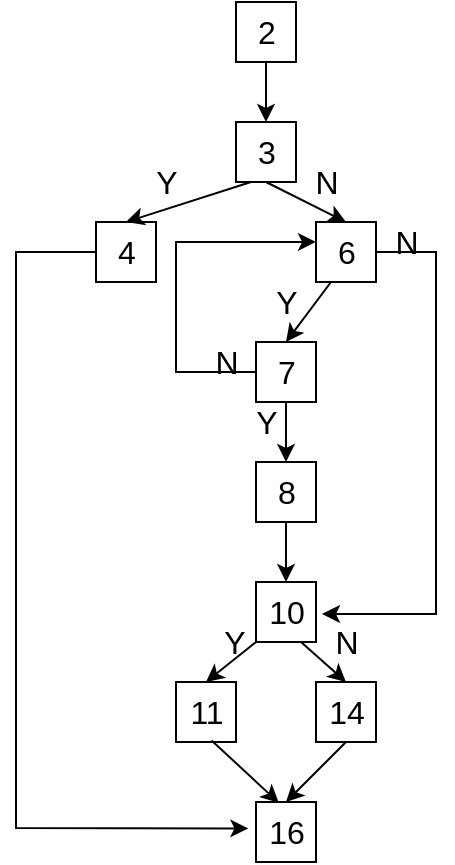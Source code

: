 <mxfile version="16.5.1" type="device"><diagram id="jghE35xMRqUKXLwJwTS_" name="第 1 页"><mxGraphModel dx="961" dy="689" grid="1" gridSize="10" guides="1" tooltips="1" connect="1" arrows="1" fold="1" page="1" pageScale="1" pageWidth="827" pageHeight="1169" math="0" shadow="0"><root><mxCell id="0"/><mxCell id="1" parent="0"/><mxCell id="40jFHQk9OV0PLnxXPg5W-1" value="" style="group" vertex="1" connectable="0" parent="1"><mxGeometry x="400" y="130" width="30" height="30" as="geometry"/></mxCell><mxCell id="40jFHQk9OV0PLnxXPg5W-2" value="" style="whiteSpace=wrap;html=1;aspect=fixed;" vertex="1" parent="40jFHQk9OV0PLnxXPg5W-1"><mxGeometry width="30" height="30" as="geometry"/></mxCell><mxCell id="40jFHQk9OV0PLnxXPg5W-3" value="&lt;font style=&quot;font-size: 16px&quot;&gt;2&lt;/font&gt;" style="text;html=1;align=center;verticalAlign=middle;resizable=0;points=[];autosize=1;" vertex="1" parent="40jFHQk9OV0PLnxXPg5W-1"><mxGeometry x="5" y="5" width="20" height="20" as="geometry"/></mxCell><mxCell id="40jFHQk9OV0PLnxXPg5W-4" value="" style="group" vertex="1" connectable="0" parent="1"><mxGeometry x="400" y="190" width="30" height="30" as="geometry"/></mxCell><mxCell id="40jFHQk9OV0PLnxXPg5W-5" value="" style="whiteSpace=wrap;html=1;aspect=fixed;" vertex="1" parent="40jFHQk9OV0PLnxXPg5W-4"><mxGeometry width="30" height="30" as="geometry"/></mxCell><mxCell id="40jFHQk9OV0PLnxXPg5W-6" value="&lt;font style=&quot;font-size: 16px&quot;&gt;3&lt;/font&gt;" style="text;html=1;align=center;verticalAlign=middle;resizable=0;points=[];autosize=1;" vertex="1" parent="40jFHQk9OV0PLnxXPg5W-4"><mxGeometry x="5" y="5" width="20" height="20" as="geometry"/></mxCell><mxCell id="40jFHQk9OV0PLnxXPg5W-7" style="edgeStyle=orthogonalEdgeStyle;rounded=0;orthogonalLoop=1;jettySize=auto;html=1;exitX=0.5;exitY=1;exitDx=0;exitDy=0;entryX=0.5;entryY=0;entryDx=0;entryDy=0;" edge="1" parent="1" source="40jFHQk9OV0PLnxXPg5W-2" target="40jFHQk9OV0PLnxXPg5W-5"><mxGeometry relative="1" as="geometry"/></mxCell><mxCell id="40jFHQk9OV0PLnxXPg5W-8" value="" style="group" vertex="1" connectable="0" parent="1"><mxGeometry x="330" y="240" width="30" height="30" as="geometry"/></mxCell><mxCell id="40jFHQk9OV0PLnxXPg5W-9" value="" style="whiteSpace=wrap;html=1;aspect=fixed;" vertex="1" parent="40jFHQk9OV0PLnxXPg5W-8"><mxGeometry width="30" height="30" as="geometry"/></mxCell><mxCell id="40jFHQk9OV0PLnxXPg5W-10" value="&lt;font style=&quot;font-size: 16px&quot;&gt;4&lt;/font&gt;" style="text;html=1;align=center;verticalAlign=middle;resizable=0;points=[];autosize=1;" vertex="1" parent="40jFHQk9OV0PLnxXPg5W-8"><mxGeometry x="5" y="5" width="20" height="20" as="geometry"/></mxCell><mxCell id="40jFHQk9OV0PLnxXPg5W-11" value="" style="group" vertex="1" connectable="0" parent="1"><mxGeometry x="440" y="240" width="30" height="30" as="geometry"/></mxCell><mxCell id="40jFHQk9OV0PLnxXPg5W-12" value="" style="whiteSpace=wrap;html=1;aspect=fixed;" vertex="1" parent="40jFHQk9OV0PLnxXPg5W-11"><mxGeometry width="30" height="30" as="geometry"/></mxCell><mxCell id="40jFHQk9OV0PLnxXPg5W-13" value="&lt;font style=&quot;font-size: 16px&quot;&gt;6&lt;/font&gt;" style="text;html=1;align=center;verticalAlign=middle;resizable=0;points=[];autosize=1;" vertex="1" parent="40jFHQk9OV0PLnxXPg5W-11"><mxGeometry x="5" y="5" width="20" height="20" as="geometry"/></mxCell><mxCell id="40jFHQk9OV0PLnxXPg5W-14" value="" style="endArrow=classic;html=1;rounded=0;exitX=0.25;exitY=1;exitDx=0;exitDy=0;entryX=0.5;entryY=0;entryDx=0;entryDy=0;" edge="1" parent="1" source="40jFHQk9OV0PLnxXPg5W-5" target="40jFHQk9OV0PLnxXPg5W-9"><mxGeometry width="50" height="50" relative="1" as="geometry"><mxPoint x="390" y="380" as="sourcePoint"/><mxPoint x="440" y="330" as="targetPoint"/></mxGeometry></mxCell><mxCell id="40jFHQk9OV0PLnxXPg5W-15" value="&lt;font style=&quot;font-size: 16px&quot;&gt;Y&lt;/font&gt;" style="text;html=1;align=center;verticalAlign=middle;resizable=0;points=[];autosize=1;strokeColor=none;fillColor=none;" vertex="1" parent="1"><mxGeometry x="350" y="210" width="30" height="20" as="geometry"/></mxCell><mxCell id="40jFHQk9OV0PLnxXPg5W-16" value="&lt;font style=&quot;font-size: 16px&quot;&gt;N&lt;/font&gt;" style="text;html=1;align=center;verticalAlign=middle;resizable=0;points=[];autosize=1;strokeColor=none;fillColor=none;" vertex="1" parent="1"><mxGeometry x="430" y="210" width="30" height="20" as="geometry"/></mxCell><mxCell id="40jFHQk9OV0PLnxXPg5W-18" value="" style="endArrow=classic;html=1;rounded=0;fontSize=16;exitX=0.5;exitY=1;exitDx=0;exitDy=0;entryX=0.5;entryY=0;entryDx=0;entryDy=0;" edge="1" parent="1" source="40jFHQk9OV0PLnxXPg5W-5" target="40jFHQk9OV0PLnxXPg5W-12"><mxGeometry width="50" height="50" relative="1" as="geometry"><mxPoint x="390" y="380" as="sourcePoint"/><mxPoint x="440" y="330" as="targetPoint"/></mxGeometry></mxCell><mxCell id="40jFHQk9OV0PLnxXPg5W-19" value="" style="group" vertex="1" connectable="0" parent="1"><mxGeometry x="410" y="300" width="30" height="30" as="geometry"/></mxCell><mxCell id="40jFHQk9OV0PLnxXPg5W-20" value="" style="whiteSpace=wrap;html=1;aspect=fixed;" vertex="1" parent="40jFHQk9OV0PLnxXPg5W-19"><mxGeometry width="30" height="30" as="geometry"/></mxCell><mxCell id="40jFHQk9OV0PLnxXPg5W-21" value="&lt;font style=&quot;font-size: 16px&quot;&gt;7&lt;/font&gt;" style="text;html=1;align=center;verticalAlign=middle;resizable=0;points=[];autosize=1;" vertex="1" parent="40jFHQk9OV0PLnxXPg5W-19"><mxGeometry x="5" y="5" width="20" height="20" as="geometry"/></mxCell><mxCell id="40jFHQk9OV0PLnxXPg5W-22" value="" style="group" vertex="1" connectable="0" parent="1"><mxGeometry x="410" y="360" width="30" height="30" as="geometry"/></mxCell><mxCell id="40jFHQk9OV0PLnxXPg5W-23" value="" style="whiteSpace=wrap;html=1;aspect=fixed;" vertex="1" parent="40jFHQk9OV0PLnxXPg5W-22"><mxGeometry width="30" height="30" as="geometry"/></mxCell><mxCell id="40jFHQk9OV0PLnxXPg5W-24" value="&lt;font style=&quot;font-size: 16px&quot;&gt;8&lt;/font&gt;" style="text;html=1;align=center;verticalAlign=middle;resizable=0;points=[];autosize=1;" vertex="1" parent="40jFHQk9OV0PLnxXPg5W-22"><mxGeometry x="5" y="5" width="20" height="20" as="geometry"/></mxCell><mxCell id="40jFHQk9OV0PLnxXPg5W-25" style="edgeStyle=orthogonalEdgeStyle;rounded=0;orthogonalLoop=1;jettySize=auto;html=1;exitX=0.5;exitY=1;exitDx=0;exitDy=0;entryX=0.5;entryY=0;entryDx=0;entryDy=0;fontSize=16;" edge="1" parent="1" source="40jFHQk9OV0PLnxXPg5W-20" target="40jFHQk9OV0PLnxXPg5W-23"><mxGeometry relative="1" as="geometry"/></mxCell><mxCell id="40jFHQk9OV0PLnxXPg5W-26" value="&lt;font style=&quot;font-size: 16px&quot;&gt;Y&lt;/font&gt;" style="text;html=1;align=center;verticalAlign=middle;resizable=0;points=[];autosize=1;strokeColor=none;fillColor=none;" vertex="1" parent="1"><mxGeometry x="410" y="270" width="30" height="20" as="geometry"/></mxCell><mxCell id="40jFHQk9OV0PLnxXPg5W-28" value="" style="endArrow=classic;html=1;rounded=0;exitX=0.25;exitY=1;exitDx=0;exitDy=0;entryX=0.5;entryY=0;entryDx=0;entryDy=0;" edge="1" parent="1" source="40jFHQk9OV0PLnxXPg5W-12" target="40jFHQk9OV0PLnxXPg5W-20"><mxGeometry width="50" height="50" relative="1" as="geometry"><mxPoint x="492.5" y="320" as="sourcePoint"/><mxPoint x="430" y="340" as="targetPoint"/></mxGeometry></mxCell><mxCell id="40jFHQk9OV0PLnxXPg5W-29" value="&lt;font style=&quot;font-size: 16px&quot;&gt;Y&lt;/font&gt;" style="text;html=1;align=center;verticalAlign=middle;resizable=0;points=[];autosize=1;strokeColor=none;fillColor=none;" vertex="1" parent="1"><mxGeometry x="400" y="330" width="30" height="20" as="geometry"/></mxCell><mxCell id="40jFHQk9OV0PLnxXPg5W-30" value="" style="endArrow=classic;html=1;rounded=0;fontSize=16;exitX=0;exitY=0.5;exitDx=0;exitDy=0;entryX=0;entryY=0.333;entryDx=0;entryDy=0;entryPerimeter=0;" edge="1" parent="1" source="40jFHQk9OV0PLnxXPg5W-20" target="40jFHQk9OV0PLnxXPg5W-12"><mxGeometry width="50" height="50" relative="1" as="geometry"><mxPoint x="390" y="380" as="sourcePoint"/><mxPoint x="430" y="250" as="targetPoint"/><Array as="points"><mxPoint x="370" y="315"/><mxPoint x="370" y="250"/></Array></mxGeometry></mxCell><mxCell id="40jFHQk9OV0PLnxXPg5W-31" value="&lt;font style=&quot;font-size: 16px&quot;&gt;N&lt;/font&gt;" style="text;html=1;align=center;verticalAlign=middle;resizable=0;points=[];autosize=1;strokeColor=none;fillColor=none;" vertex="1" parent="1"><mxGeometry x="380" y="300" width="30" height="20" as="geometry"/></mxCell><mxCell id="40jFHQk9OV0PLnxXPg5W-32" value="" style="group" vertex="1" connectable="0" parent="1"><mxGeometry x="410" y="420" width="30" height="30" as="geometry"/></mxCell><mxCell id="40jFHQk9OV0PLnxXPg5W-33" value="" style="whiteSpace=wrap;html=1;aspect=fixed;" vertex="1" parent="40jFHQk9OV0PLnxXPg5W-32"><mxGeometry width="30" height="30" as="geometry"/></mxCell><mxCell id="40jFHQk9OV0PLnxXPg5W-34" value="&lt;font style=&quot;font-size: 16px&quot;&gt;10&lt;/font&gt;" style="text;html=1;align=center;verticalAlign=middle;resizable=0;points=[];autosize=1;" vertex="1" parent="40jFHQk9OV0PLnxXPg5W-32"><mxGeometry y="5" width="30" height="20" as="geometry"/></mxCell><mxCell id="40jFHQk9OV0PLnxXPg5W-35" style="edgeStyle=orthogonalEdgeStyle;rounded=0;orthogonalLoop=1;jettySize=auto;html=1;exitX=0.5;exitY=1;exitDx=0;exitDy=0;entryX=0.5;entryY=0;entryDx=0;entryDy=0;fontSize=16;" edge="1" parent="1" source="40jFHQk9OV0PLnxXPg5W-23" target="40jFHQk9OV0PLnxXPg5W-33"><mxGeometry relative="1" as="geometry"/></mxCell><mxCell id="40jFHQk9OV0PLnxXPg5W-36" value="" style="endArrow=classic;html=1;rounded=0;fontSize=16;exitX=1;exitY=0.5;exitDx=0;exitDy=0;entryX=1.1;entryY=0.55;entryDx=0;entryDy=0;entryPerimeter=0;" edge="1" parent="1" source="40jFHQk9OV0PLnxXPg5W-12" target="40jFHQk9OV0PLnxXPg5W-34"><mxGeometry width="50" height="50" relative="1" as="geometry"><mxPoint x="390" y="380" as="sourcePoint"/><mxPoint x="500" y="460" as="targetPoint"/><Array as="points"><mxPoint x="500" y="255"/><mxPoint x="500" y="436"/></Array></mxGeometry></mxCell><mxCell id="40jFHQk9OV0PLnxXPg5W-37" value="&lt;font style=&quot;font-size: 16px&quot;&gt;N&lt;/font&gt;" style="text;html=1;align=center;verticalAlign=middle;resizable=0;points=[];autosize=1;strokeColor=none;fillColor=none;" vertex="1" parent="1"><mxGeometry x="470" y="240" width="30" height="20" as="geometry"/></mxCell><mxCell id="40jFHQk9OV0PLnxXPg5W-38" value="" style="group" vertex="1" connectable="0" parent="1"><mxGeometry x="370" y="470" width="30" height="30" as="geometry"/></mxCell><mxCell id="40jFHQk9OV0PLnxXPg5W-39" value="" style="whiteSpace=wrap;html=1;aspect=fixed;" vertex="1" parent="40jFHQk9OV0PLnxXPg5W-38"><mxGeometry width="30" height="30" as="geometry"/></mxCell><mxCell id="40jFHQk9OV0PLnxXPg5W-40" value="&lt;font style=&quot;font-size: 16px&quot;&gt;11&lt;/font&gt;" style="text;html=1;align=center;verticalAlign=middle;resizable=0;points=[];autosize=1;" vertex="1" parent="40jFHQk9OV0PLnxXPg5W-38"><mxGeometry y="5" width="30" height="20" as="geometry"/></mxCell><mxCell id="40jFHQk9OV0PLnxXPg5W-41" value="" style="group" vertex="1" connectable="0" parent="1"><mxGeometry x="440" y="470" width="30" height="30" as="geometry"/></mxCell><mxCell id="40jFHQk9OV0PLnxXPg5W-42" value="" style="whiteSpace=wrap;html=1;aspect=fixed;" vertex="1" parent="40jFHQk9OV0PLnxXPg5W-41"><mxGeometry width="30" height="30" as="geometry"/></mxCell><mxCell id="40jFHQk9OV0PLnxXPg5W-43" value="&lt;font style=&quot;font-size: 16px&quot;&gt;14&lt;/font&gt;" style="text;html=1;align=center;verticalAlign=middle;resizable=0;points=[];autosize=1;" vertex="1" parent="40jFHQk9OV0PLnxXPg5W-41"><mxGeometry y="5" width="30" height="20" as="geometry"/></mxCell><mxCell id="40jFHQk9OV0PLnxXPg5W-45" value="" style="endArrow=classic;html=1;rounded=0;fontSize=16;exitX=0;exitY=1;exitDx=0;exitDy=0;entryX=0.5;entryY=0;entryDx=0;entryDy=0;" edge="1" parent="1" source="40jFHQk9OV0PLnxXPg5W-33" target="40jFHQk9OV0PLnxXPg5W-39"><mxGeometry width="50" height="50" relative="1" as="geometry"><mxPoint x="390" y="380" as="sourcePoint"/><mxPoint x="440" y="330" as="targetPoint"/></mxGeometry></mxCell><mxCell id="40jFHQk9OV0PLnxXPg5W-46" value="&lt;font style=&quot;font-size: 16px&quot;&gt;Y&lt;/font&gt;" style="text;html=1;align=center;verticalAlign=middle;resizable=0;points=[];autosize=1;strokeColor=none;fillColor=none;" vertex="1" parent="1"><mxGeometry x="384" y="440" width="30" height="20" as="geometry"/></mxCell><mxCell id="40jFHQk9OV0PLnxXPg5W-47" value="" style="endArrow=classic;html=1;rounded=0;fontSize=16;exitX=0.75;exitY=1;exitDx=0;exitDy=0;entryX=0.5;entryY=0;entryDx=0;entryDy=0;" edge="1" parent="1" source="40jFHQk9OV0PLnxXPg5W-33" target="40jFHQk9OV0PLnxXPg5W-42"><mxGeometry width="50" height="50" relative="1" as="geometry"><mxPoint x="420" y="460" as="sourcePoint"/><mxPoint x="395" y="480" as="targetPoint"/></mxGeometry></mxCell><mxCell id="40jFHQk9OV0PLnxXPg5W-48" value="&lt;font style=&quot;font-size: 16px&quot;&gt;N&lt;/font&gt;" style="text;html=1;align=center;verticalAlign=middle;resizable=0;points=[];autosize=1;strokeColor=none;fillColor=none;" vertex="1" parent="1"><mxGeometry x="440" y="440" width="30" height="20" as="geometry"/></mxCell><mxCell id="40jFHQk9OV0PLnxXPg5W-49" value="" style="group" vertex="1" connectable="0" parent="1"><mxGeometry x="410" y="530" width="30" height="30" as="geometry"/></mxCell><mxCell id="40jFHQk9OV0PLnxXPg5W-50" value="" style="whiteSpace=wrap;html=1;aspect=fixed;" vertex="1" parent="40jFHQk9OV0PLnxXPg5W-49"><mxGeometry width="30" height="30" as="geometry"/></mxCell><mxCell id="40jFHQk9OV0PLnxXPg5W-51" value="&lt;font style=&quot;font-size: 16px&quot;&gt;16&lt;br&gt;&lt;/font&gt;" style="text;html=1;align=center;verticalAlign=middle;resizable=0;points=[];autosize=1;" vertex="1" parent="40jFHQk9OV0PLnxXPg5W-49"><mxGeometry y="5" width="30" height="20" as="geometry"/></mxCell><mxCell id="40jFHQk9OV0PLnxXPg5W-52" value="" style="endArrow=classic;html=1;rounded=0;fontSize=16;exitX=0.593;exitY=1.21;exitDx=0;exitDy=0;entryX=0.38;entryY=-0.23;entryDx=0;entryDy=0;exitPerimeter=0;entryPerimeter=0;" edge="1" parent="1" source="40jFHQk9OV0PLnxXPg5W-40" target="40jFHQk9OV0PLnxXPg5W-51"><mxGeometry width="50" height="50" relative="1" as="geometry"><mxPoint x="385" y="540" as="sourcePoint"/><mxPoint x="360" y="560" as="targetPoint"/></mxGeometry></mxCell><mxCell id="40jFHQk9OV0PLnxXPg5W-53" value="" style="endArrow=classic;html=1;rounded=0;fontSize=16;exitX=0.5;exitY=1;exitDx=0;exitDy=0;entryX=0.5;entryY=0;entryDx=0;entryDy=0;" edge="1" parent="1" source="40jFHQk9OV0PLnxXPg5W-42" target="40jFHQk9OV0PLnxXPg5W-50"><mxGeometry width="50" height="50" relative="1" as="geometry"><mxPoint x="397.79" y="509.2" as="sourcePoint"/><mxPoint x="431.4" y="540.4" as="targetPoint"/></mxGeometry></mxCell><mxCell id="40jFHQk9OV0PLnxXPg5W-54" value="" style="endArrow=classic;html=1;rounded=0;fontSize=16;exitX=0;exitY=0.5;exitDx=0;exitDy=0;entryX=-0.127;entryY=0.41;entryDx=0;entryDy=0;entryPerimeter=0;" edge="1" parent="1" source="40jFHQk9OV0PLnxXPg5W-9" target="40jFHQk9OV0PLnxXPg5W-51"><mxGeometry width="50" height="50" relative="1" as="geometry"><mxPoint x="210" y="310" as="sourcePoint"/><mxPoint x="290" y="560" as="targetPoint"/><Array as="points"><mxPoint x="290" y="255"/><mxPoint x="290" y="543"/></Array></mxGeometry></mxCell></root></mxGraphModel></diagram></mxfile>